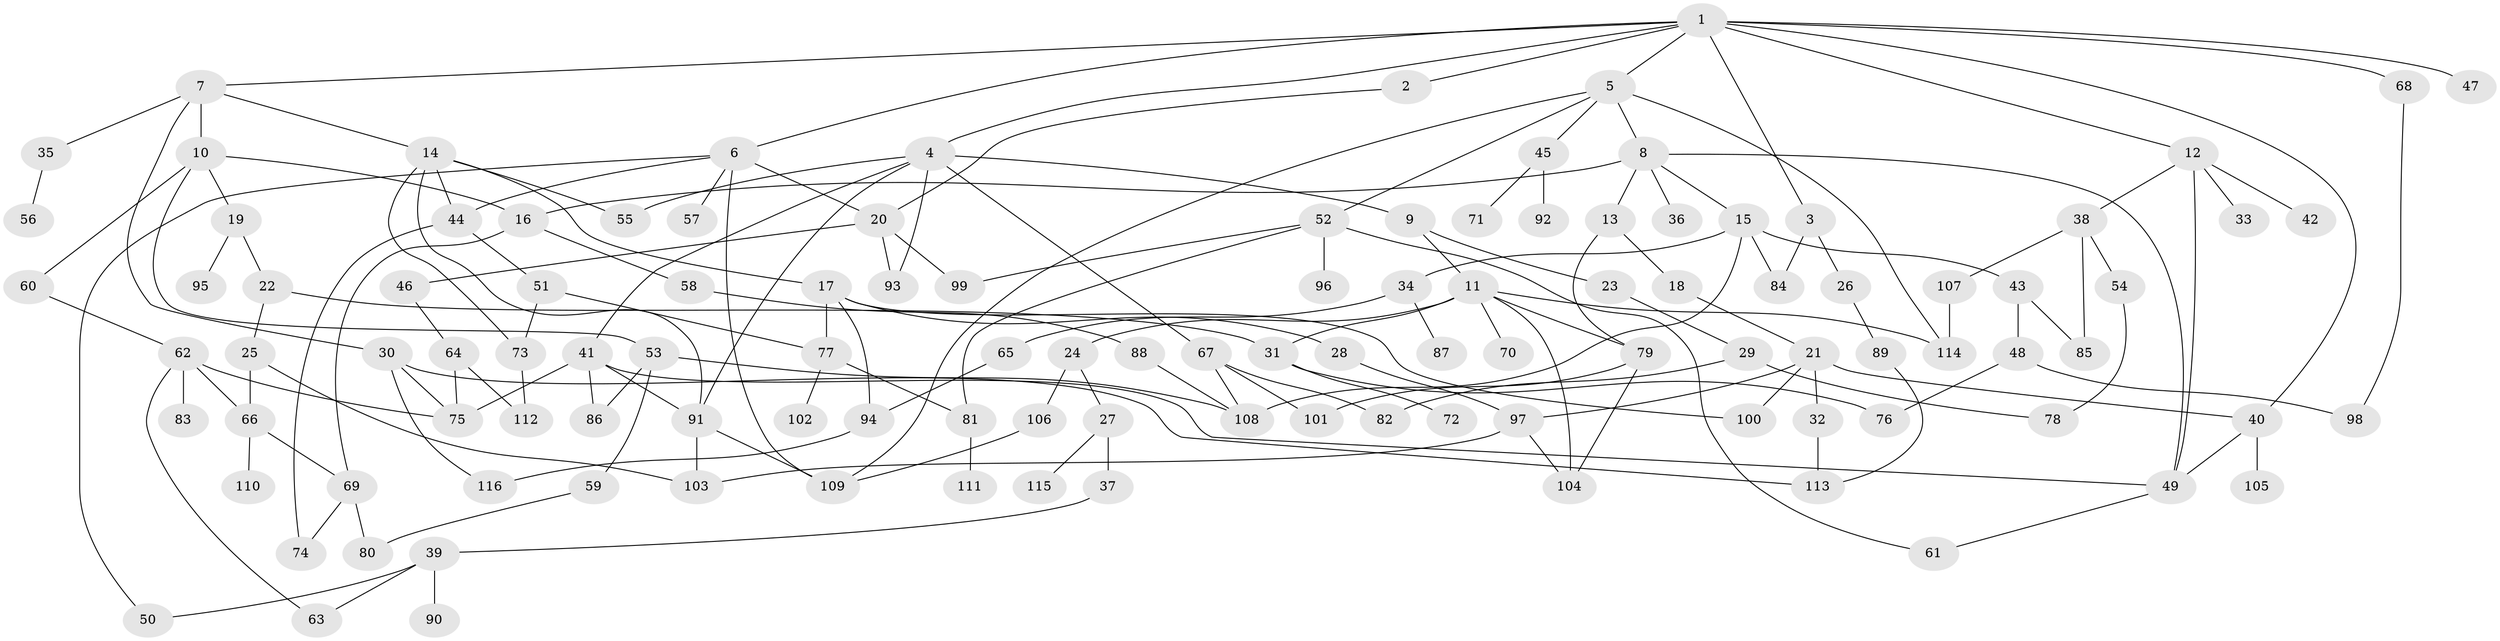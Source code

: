 // Generated by graph-tools (version 1.1) at 2025/00/03/09/25 03:00:59]
// undirected, 116 vertices, 169 edges
graph export_dot {
graph [start="1"]
  node [color=gray90,style=filled];
  1;
  2;
  3;
  4;
  5;
  6;
  7;
  8;
  9;
  10;
  11;
  12;
  13;
  14;
  15;
  16;
  17;
  18;
  19;
  20;
  21;
  22;
  23;
  24;
  25;
  26;
  27;
  28;
  29;
  30;
  31;
  32;
  33;
  34;
  35;
  36;
  37;
  38;
  39;
  40;
  41;
  42;
  43;
  44;
  45;
  46;
  47;
  48;
  49;
  50;
  51;
  52;
  53;
  54;
  55;
  56;
  57;
  58;
  59;
  60;
  61;
  62;
  63;
  64;
  65;
  66;
  67;
  68;
  69;
  70;
  71;
  72;
  73;
  74;
  75;
  76;
  77;
  78;
  79;
  80;
  81;
  82;
  83;
  84;
  85;
  86;
  87;
  88;
  89;
  90;
  91;
  92;
  93;
  94;
  95;
  96;
  97;
  98;
  99;
  100;
  101;
  102;
  103;
  104;
  105;
  106;
  107;
  108;
  109;
  110;
  111;
  112;
  113;
  114;
  115;
  116;
  1 -- 2;
  1 -- 3;
  1 -- 4;
  1 -- 5;
  1 -- 6;
  1 -- 7;
  1 -- 12;
  1 -- 47;
  1 -- 68;
  1 -- 40;
  2 -- 20;
  3 -- 26;
  3 -- 84;
  4 -- 9;
  4 -- 41;
  4 -- 67;
  4 -- 91;
  4 -- 93;
  4 -- 55;
  5 -- 8;
  5 -- 45;
  5 -- 52;
  5 -- 109;
  5 -- 114;
  6 -- 20;
  6 -- 50;
  6 -- 57;
  6 -- 44;
  6 -- 109;
  7 -- 10;
  7 -- 14;
  7 -- 30;
  7 -- 35;
  8 -- 13;
  8 -- 15;
  8 -- 36;
  8 -- 49;
  8 -- 16;
  9 -- 11;
  9 -- 23;
  10 -- 16;
  10 -- 19;
  10 -- 53;
  10 -- 60;
  11 -- 24;
  11 -- 70;
  11 -- 79;
  11 -- 104;
  11 -- 31;
  11 -- 114;
  12 -- 33;
  12 -- 38;
  12 -- 42;
  12 -- 49;
  13 -- 18;
  13 -- 79;
  14 -- 17;
  14 -- 44;
  14 -- 55;
  14 -- 73;
  14 -- 91;
  15 -- 34;
  15 -- 43;
  15 -- 108;
  15 -- 84;
  16 -- 58;
  16 -- 69;
  17 -- 28;
  17 -- 77;
  17 -- 100;
  17 -- 94;
  18 -- 21;
  19 -- 22;
  19 -- 95;
  20 -- 46;
  20 -- 93;
  20 -- 99;
  21 -- 32;
  21 -- 40;
  21 -- 100;
  21 -- 97;
  22 -- 25;
  22 -- 31;
  23 -- 29;
  24 -- 27;
  24 -- 106;
  25 -- 66;
  25 -- 103;
  26 -- 89;
  27 -- 37;
  27 -- 115;
  28 -- 97;
  29 -- 78;
  29 -- 82;
  30 -- 116;
  30 -- 75;
  30 -- 113;
  31 -- 72;
  31 -- 76;
  32 -- 113;
  34 -- 65;
  34 -- 87;
  35 -- 56;
  37 -- 39;
  38 -- 54;
  38 -- 107;
  38 -- 85;
  39 -- 90;
  39 -- 63;
  39 -- 50;
  40 -- 105;
  40 -- 49;
  41 -- 49;
  41 -- 91;
  41 -- 86;
  41 -- 75;
  43 -- 48;
  43 -- 85;
  44 -- 51;
  44 -- 74;
  45 -- 71;
  45 -- 92;
  46 -- 64;
  48 -- 76;
  48 -- 98;
  49 -- 61;
  51 -- 77;
  51 -- 73;
  52 -- 61;
  52 -- 96;
  52 -- 81;
  52 -- 99;
  53 -- 59;
  53 -- 86;
  53 -- 108;
  54 -- 78;
  58 -- 88;
  59 -- 80;
  60 -- 62;
  62 -- 63;
  62 -- 75;
  62 -- 83;
  62 -- 66;
  64 -- 75;
  64 -- 112;
  65 -- 94;
  66 -- 110;
  66 -- 69;
  67 -- 82;
  67 -- 101;
  67 -- 108;
  68 -- 98;
  69 -- 74;
  69 -- 80;
  73 -- 112;
  77 -- 81;
  77 -- 102;
  79 -- 104;
  79 -- 101;
  81 -- 111;
  88 -- 108;
  89 -- 113;
  91 -- 103;
  91 -- 109;
  94 -- 116;
  97 -- 104;
  97 -- 103;
  106 -- 109;
  107 -- 114;
}
